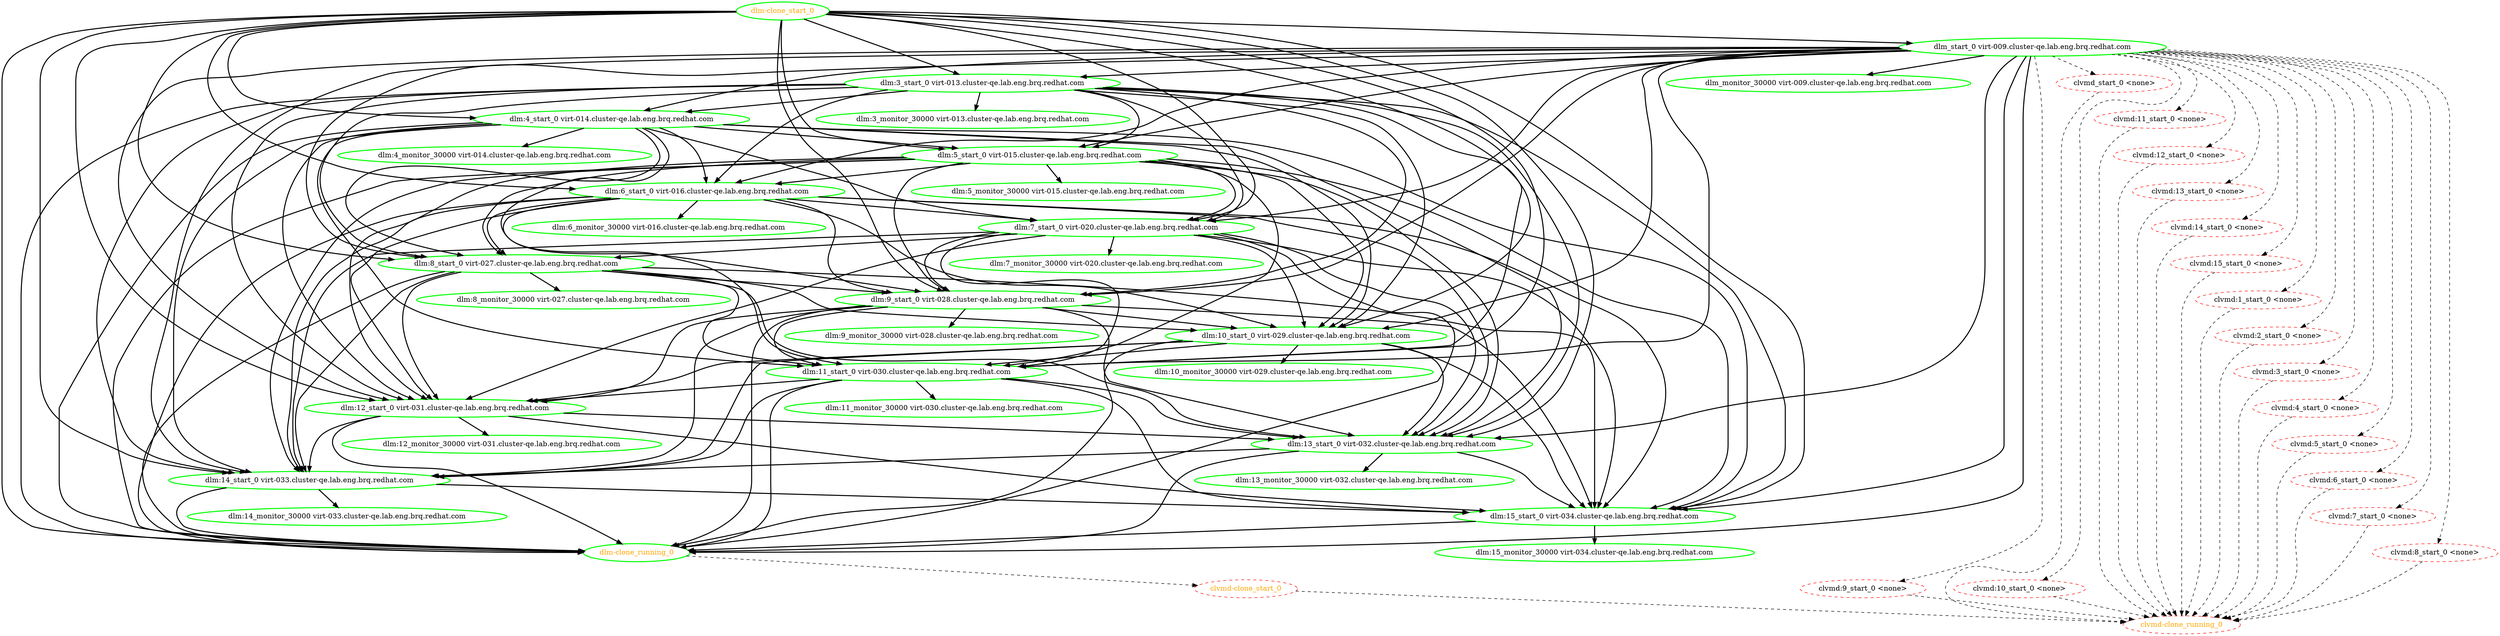  digraph "g" {
"clvmd-clone_running_0" [ style=dashed color="red" fontcolor="orange"]
"clvmd-clone_start_0" -> "clvmd-clone_running_0" [ style = dashed]
"clvmd-clone_start_0" [ style=dashed color="red" fontcolor="orange"]
"clvmd:10_start_0 <none>" -> "clvmd-clone_running_0" [ style = dashed]
"clvmd:10_start_0 <none>" [ style=dashed color="red" fontcolor="black"]
"clvmd:11_start_0 <none>" -> "clvmd-clone_running_0" [ style = dashed]
"clvmd:11_start_0 <none>" [ style=dashed color="red" fontcolor="black"]
"clvmd:12_start_0 <none>" -> "clvmd-clone_running_0" [ style = dashed]
"clvmd:12_start_0 <none>" [ style=dashed color="red" fontcolor="black"]
"clvmd:13_start_0 <none>" -> "clvmd-clone_running_0" [ style = dashed]
"clvmd:13_start_0 <none>" [ style=dashed color="red" fontcolor="black"]
"clvmd:14_start_0 <none>" -> "clvmd-clone_running_0" [ style = dashed]
"clvmd:14_start_0 <none>" [ style=dashed color="red" fontcolor="black"]
"clvmd:15_start_0 <none>" -> "clvmd-clone_running_0" [ style = dashed]
"clvmd:15_start_0 <none>" [ style=dashed color="red" fontcolor="black"]
"clvmd:1_start_0 <none>" -> "clvmd-clone_running_0" [ style = dashed]
"clvmd:1_start_0 <none>" [ style=dashed color="red" fontcolor="black"]
"clvmd:2_start_0 <none>" -> "clvmd-clone_running_0" [ style = dashed]
"clvmd:2_start_0 <none>" [ style=dashed color="red" fontcolor="black"]
"clvmd:3_start_0 <none>" -> "clvmd-clone_running_0" [ style = dashed]
"clvmd:3_start_0 <none>" [ style=dashed color="red" fontcolor="black"]
"clvmd:4_start_0 <none>" -> "clvmd-clone_running_0" [ style = dashed]
"clvmd:4_start_0 <none>" [ style=dashed color="red" fontcolor="black"]
"clvmd:5_start_0 <none>" -> "clvmd-clone_running_0" [ style = dashed]
"clvmd:5_start_0 <none>" [ style=dashed color="red" fontcolor="black"]
"clvmd:6_start_0 <none>" -> "clvmd-clone_running_0" [ style = dashed]
"clvmd:6_start_0 <none>" [ style=dashed color="red" fontcolor="black"]
"clvmd:7_start_0 <none>" -> "clvmd-clone_running_0" [ style = dashed]
"clvmd:7_start_0 <none>" [ style=dashed color="red" fontcolor="black"]
"clvmd:8_start_0 <none>" -> "clvmd-clone_running_0" [ style = dashed]
"clvmd:8_start_0 <none>" [ style=dashed color="red" fontcolor="black"]
"clvmd:9_start_0 <none>" -> "clvmd-clone_running_0" [ style = dashed]
"clvmd:9_start_0 <none>" [ style=dashed color="red" fontcolor="black"]
"clvmd_start_0 <none>" -> "clvmd-clone_running_0" [ style = dashed]
"clvmd_start_0 <none>" [ style=dashed color="red" fontcolor="black"]
"dlm-clone_running_0" -> "clvmd-clone_start_0" [ style = dashed]
"dlm-clone_running_0" [ style=bold color="green" fontcolor="orange"]
"dlm-clone_start_0" -> "dlm-clone_running_0" [ style = bold]
"dlm-clone_start_0" -> "dlm:10_start_0 virt-029.cluster-qe.lab.eng.brq.redhat.com" [ style = bold]
"dlm-clone_start_0" -> "dlm:11_start_0 virt-030.cluster-qe.lab.eng.brq.redhat.com" [ style = bold]
"dlm-clone_start_0" -> "dlm:12_start_0 virt-031.cluster-qe.lab.eng.brq.redhat.com" [ style = bold]
"dlm-clone_start_0" -> "dlm:13_start_0 virt-032.cluster-qe.lab.eng.brq.redhat.com" [ style = bold]
"dlm-clone_start_0" -> "dlm:14_start_0 virt-033.cluster-qe.lab.eng.brq.redhat.com" [ style = bold]
"dlm-clone_start_0" -> "dlm:15_start_0 virt-034.cluster-qe.lab.eng.brq.redhat.com" [ style = bold]
"dlm-clone_start_0" -> "dlm:3_start_0 virt-013.cluster-qe.lab.eng.brq.redhat.com" [ style = bold]
"dlm-clone_start_0" -> "dlm:4_start_0 virt-014.cluster-qe.lab.eng.brq.redhat.com" [ style = bold]
"dlm-clone_start_0" -> "dlm:5_start_0 virt-015.cluster-qe.lab.eng.brq.redhat.com" [ style = bold]
"dlm-clone_start_0" -> "dlm:6_start_0 virt-016.cluster-qe.lab.eng.brq.redhat.com" [ style = bold]
"dlm-clone_start_0" -> "dlm:7_start_0 virt-020.cluster-qe.lab.eng.brq.redhat.com" [ style = bold]
"dlm-clone_start_0" -> "dlm:8_start_0 virt-027.cluster-qe.lab.eng.brq.redhat.com" [ style = bold]
"dlm-clone_start_0" -> "dlm:9_start_0 virt-028.cluster-qe.lab.eng.brq.redhat.com" [ style = bold]
"dlm-clone_start_0" -> "dlm_start_0 virt-009.cluster-qe.lab.eng.brq.redhat.com" [ style = bold]
"dlm-clone_start_0" [ style=bold color="green" fontcolor="orange"]
"dlm:10_monitor_30000 virt-029.cluster-qe.lab.eng.brq.redhat.com" [ style=bold color="green" fontcolor="black"]
"dlm:10_start_0 virt-029.cluster-qe.lab.eng.brq.redhat.com" -> "dlm-clone_running_0" [ style = bold]
"dlm:10_start_0 virt-029.cluster-qe.lab.eng.brq.redhat.com" -> "dlm:10_monitor_30000 virt-029.cluster-qe.lab.eng.brq.redhat.com" [ style = bold]
"dlm:10_start_0 virt-029.cluster-qe.lab.eng.brq.redhat.com" -> "dlm:11_start_0 virt-030.cluster-qe.lab.eng.brq.redhat.com" [ style = bold]
"dlm:10_start_0 virt-029.cluster-qe.lab.eng.brq.redhat.com" -> "dlm:12_start_0 virt-031.cluster-qe.lab.eng.brq.redhat.com" [ style = bold]
"dlm:10_start_0 virt-029.cluster-qe.lab.eng.brq.redhat.com" -> "dlm:13_start_0 virt-032.cluster-qe.lab.eng.brq.redhat.com" [ style = bold]
"dlm:10_start_0 virt-029.cluster-qe.lab.eng.brq.redhat.com" -> "dlm:14_start_0 virt-033.cluster-qe.lab.eng.brq.redhat.com" [ style = bold]
"dlm:10_start_0 virt-029.cluster-qe.lab.eng.brq.redhat.com" -> "dlm:15_start_0 virt-034.cluster-qe.lab.eng.brq.redhat.com" [ style = bold]
"dlm:10_start_0 virt-029.cluster-qe.lab.eng.brq.redhat.com" [ style=bold color="green" fontcolor="black"]
"dlm:11_monitor_30000 virt-030.cluster-qe.lab.eng.brq.redhat.com" [ style=bold color="green" fontcolor="black"]
"dlm:11_start_0 virt-030.cluster-qe.lab.eng.brq.redhat.com" -> "dlm-clone_running_0" [ style = bold]
"dlm:11_start_0 virt-030.cluster-qe.lab.eng.brq.redhat.com" -> "dlm:11_monitor_30000 virt-030.cluster-qe.lab.eng.brq.redhat.com" [ style = bold]
"dlm:11_start_0 virt-030.cluster-qe.lab.eng.brq.redhat.com" -> "dlm:12_start_0 virt-031.cluster-qe.lab.eng.brq.redhat.com" [ style = bold]
"dlm:11_start_0 virt-030.cluster-qe.lab.eng.brq.redhat.com" -> "dlm:13_start_0 virt-032.cluster-qe.lab.eng.brq.redhat.com" [ style = bold]
"dlm:11_start_0 virt-030.cluster-qe.lab.eng.brq.redhat.com" -> "dlm:14_start_0 virt-033.cluster-qe.lab.eng.brq.redhat.com" [ style = bold]
"dlm:11_start_0 virt-030.cluster-qe.lab.eng.brq.redhat.com" -> "dlm:15_start_0 virt-034.cluster-qe.lab.eng.brq.redhat.com" [ style = bold]
"dlm:11_start_0 virt-030.cluster-qe.lab.eng.brq.redhat.com" [ style=bold color="green" fontcolor="black"]
"dlm:12_monitor_30000 virt-031.cluster-qe.lab.eng.brq.redhat.com" [ style=bold color="green" fontcolor="black"]
"dlm:12_start_0 virt-031.cluster-qe.lab.eng.brq.redhat.com" -> "dlm-clone_running_0" [ style = bold]
"dlm:12_start_0 virt-031.cluster-qe.lab.eng.brq.redhat.com" -> "dlm:12_monitor_30000 virt-031.cluster-qe.lab.eng.brq.redhat.com" [ style = bold]
"dlm:12_start_0 virt-031.cluster-qe.lab.eng.brq.redhat.com" -> "dlm:13_start_0 virt-032.cluster-qe.lab.eng.brq.redhat.com" [ style = bold]
"dlm:12_start_0 virt-031.cluster-qe.lab.eng.brq.redhat.com" -> "dlm:14_start_0 virt-033.cluster-qe.lab.eng.brq.redhat.com" [ style = bold]
"dlm:12_start_0 virt-031.cluster-qe.lab.eng.brq.redhat.com" -> "dlm:15_start_0 virt-034.cluster-qe.lab.eng.brq.redhat.com" [ style = bold]
"dlm:12_start_0 virt-031.cluster-qe.lab.eng.brq.redhat.com" [ style=bold color="green" fontcolor="black"]
"dlm:13_monitor_30000 virt-032.cluster-qe.lab.eng.brq.redhat.com" [ style=bold color="green" fontcolor="black"]
"dlm:13_start_0 virt-032.cluster-qe.lab.eng.brq.redhat.com" -> "dlm-clone_running_0" [ style = bold]
"dlm:13_start_0 virt-032.cluster-qe.lab.eng.brq.redhat.com" -> "dlm:13_monitor_30000 virt-032.cluster-qe.lab.eng.brq.redhat.com" [ style = bold]
"dlm:13_start_0 virt-032.cluster-qe.lab.eng.brq.redhat.com" -> "dlm:14_start_0 virt-033.cluster-qe.lab.eng.brq.redhat.com" [ style = bold]
"dlm:13_start_0 virt-032.cluster-qe.lab.eng.brq.redhat.com" -> "dlm:15_start_0 virt-034.cluster-qe.lab.eng.brq.redhat.com" [ style = bold]
"dlm:13_start_0 virt-032.cluster-qe.lab.eng.brq.redhat.com" [ style=bold color="green" fontcolor="black"]
"dlm:14_monitor_30000 virt-033.cluster-qe.lab.eng.brq.redhat.com" [ style=bold color="green" fontcolor="black"]
"dlm:14_start_0 virt-033.cluster-qe.lab.eng.brq.redhat.com" -> "dlm-clone_running_0" [ style = bold]
"dlm:14_start_0 virt-033.cluster-qe.lab.eng.brq.redhat.com" -> "dlm:14_monitor_30000 virt-033.cluster-qe.lab.eng.brq.redhat.com" [ style = bold]
"dlm:14_start_0 virt-033.cluster-qe.lab.eng.brq.redhat.com" -> "dlm:15_start_0 virt-034.cluster-qe.lab.eng.brq.redhat.com" [ style = bold]
"dlm:14_start_0 virt-033.cluster-qe.lab.eng.brq.redhat.com" [ style=bold color="green" fontcolor="black"]
"dlm:15_monitor_30000 virt-034.cluster-qe.lab.eng.brq.redhat.com" [ style=bold color="green" fontcolor="black"]
"dlm:15_start_0 virt-034.cluster-qe.lab.eng.brq.redhat.com" -> "dlm-clone_running_0" [ style = bold]
"dlm:15_start_0 virt-034.cluster-qe.lab.eng.brq.redhat.com" -> "dlm:15_monitor_30000 virt-034.cluster-qe.lab.eng.brq.redhat.com" [ style = bold]
"dlm:15_start_0 virt-034.cluster-qe.lab.eng.brq.redhat.com" [ style=bold color="green" fontcolor="black"]
"dlm:3_monitor_30000 virt-013.cluster-qe.lab.eng.brq.redhat.com" [ style=bold color="green" fontcolor="black"]
"dlm:3_start_0 virt-013.cluster-qe.lab.eng.brq.redhat.com" -> "dlm-clone_running_0" [ style = bold]
"dlm:3_start_0 virt-013.cluster-qe.lab.eng.brq.redhat.com" -> "dlm:10_start_0 virt-029.cluster-qe.lab.eng.brq.redhat.com" [ style = bold]
"dlm:3_start_0 virt-013.cluster-qe.lab.eng.brq.redhat.com" -> "dlm:11_start_0 virt-030.cluster-qe.lab.eng.brq.redhat.com" [ style = bold]
"dlm:3_start_0 virt-013.cluster-qe.lab.eng.brq.redhat.com" -> "dlm:12_start_0 virt-031.cluster-qe.lab.eng.brq.redhat.com" [ style = bold]
"dlm:3_start_0 virt-013.cluster-qe.lab.eng.brq.redhat.com" -> "dlm:13_start_0 virt-032.cluster-qe.lab.eng.brq.redhat.com" [ style = bold]
"dlm:3_start_0 virt-013.cluster-qe.lab.eng.brq.redhat.com" -> "dlm:14_start_0 virt-033.cluster-qe.lab.eng.brq.redhat.com" [ style = bold]
"dlm:3_start_0 virt-013.cluster-qe.lab.eng.brq.redhat.com" -> "dlm:15_start_0 virt-034.cluster-qe.lab.eng.brq.redhat.com" [ style = bold]
"dlm:3_start_0 virt-013.cluster-qe.lab.eng.brq.redhat.com" -> "dlm:3_monitor_30000 virt-013.cluster-qe.lab.eng.brq.redhat.com" [ style = bold]
"dlm:3_start_0 virt-013.cluster-qe.lab.eng.brq.redhat.com" -> "dlm:4_start_0 virt-014.cluster-qe.lab.eng.brq.redhat.com" [ style = bold]
"dlm:3_start_0 virt-013.cluster-qe.lab.eng.brq.redhat.com" -> "dlm:5_start_0 virt-015.cluster-qe.lab.eng.brq.redhat.com" [ style = bold]
"dlm:3_start_0 virt-013.cluster-qe.lab.eng.brq.redhat.com" -> "dlm:6_start_0 virt-016.cluster-qe.lab.eng.brq.redhat.com" [ style = bold]
"dlm:3_start_0 virt-013.cluster-qe.lab.eng.brq.redhat.com" -> "dlm:7_start_0 virt-020.cluster-qe.lab.eng.brq.redhat.com" [ style = bold]
"dlm:3_start_0 virt-013.cluster-qe.lab.eng.brq.redhat.com" -> "dlm:8_start_0 virt-027.cluster-qe.lab.eng.brq.redhat.com" [ style = bold]
"dlm:3_start_0 virt-013.cluster-qe.lab.eng.brq.redhat.com" -> "dlm:9_start_0 virt-028.cluster-qe.lab.eng.brq.redhat.com" [ style = bold]
"dlm:3_start_0 virt-013.cluster-qe.lab.eng.brq.redhat.com" [ style=bold color="green" fontcolor="black"]
"dlm:4_monitor_30000 virt-014.cluster-qe.lab.eng.brq.redhat.com" [ style=bold color="green" fontcolor="black"]
"dlm:4_start_0 virt-014.cluster-qe.lab.eng.brq.redhat.com" -> "dlm-clone_running_0" [ style = bold]
"dlm:4_start_0 virt-014.cluster-qe.lab.eng.brq.redhat.com" -> "dlm:10_start_0 virt-029.cluster-qe.lab.eng.brq.redhat.com" [ style = bold]
"dlm:4_start_0 virt-014.cluster-qe.lab.eng.brq.redhat.com" -> "dlm:11_start_0 virt-030.cluster-qe.lab.eng.brq.redhat.com" [ style = bold]
"dlm:4_start_0 virt-014.cluster-qe.lab.eng.brq.redhat.com" -> "dlm:12_start_0 virt-031.cluster-qe.lab.eng.brq.redhat.com" [ style = bold]
"dlm:4_start_0 virt-014.cluster-qe.lab.eng.brq.redhat.com" -> "dlm:13_start_0 virt-032.cluster-qe.lab.eng.brq.redhat.com" [ style = bold]
"dlm:4_start_0 virt-014.cluster-qe.lab.eng.brq.redhat.com" -> "dlm:14_start_0 virt-033.cluster-qe.lab.eng.brq.redhat.com" [ style = bold]
"dlm:4_start_0 virt-014.cluster-qe.lab.eng.brq.redhat.com" -> "dlm:15_start_0 virt-034.cluster-qe.lab.eng.brq.redhat.com" [ style = bold]
"dlm:4_start_0 virt-014.cluster-qe.lab.eng.brq.redhat.com" -> "dlm:4_monitor_30000 virt-014.cluster-qe.lab.eng.brq.redhat.com" [ style = bold]
"dlm:4_start_0 virt-014.cluster-qe.lab.eng.brq.redhat.com" -> "dlm:5_start_0 virt-015.cluster-qe.lab.eng.brq.redhat.com" [ style = bold]
"dlm:4_start_0 virt-014.cluster-qe.lab.eng.brq.redhat.com" -> "dlm:6_start_0 virt-016.cluster-qe.lab.eng.brq.redhat.com" [ style = bold]
"dlm:4_start_0 virt-014.cluster-qe.lab.eng.brq.redhat.com" -> "dlm:7_start_0 virt-020.cluster-qe.lab.eng.brq.redhat.com" [ style = bold]
"dlm:4_start_0 virt-014.cluster-qe.lab.eng.brq.redhat.com" -> "dlm:8_start_0 virt-027.cluster-qe.lab.eng.brq.redhat.com" [ style = bold]
"dlm:4_start_0 virt-014.cluster-qe.lab.eng.brq.redhat.com" -> "dlm:9_start_0 virt-028.cluster-qe.lab.eng.brq.redhat.com" [ style = bold]
"dlm:4_start_0 virt-014.cluster-qe.lab.eng.brq.redhat.com" [ style=bold color="green" fontcolor="black"]
"dlm:5_monitor_30000 virt-015.cluster-qe.lab.eng.brq.redhat.com" [ style=bold color="green" fontcolor="black"]
"dlm:5_start_0 virt-015.cluster-qe.lab.eng.brq.redhat.com" -> "dlm-clone_running_0" [ style = bold]
"dlm:5_start_0 virt-015.cluster-qe.lab.eng.brq.redhat.com" -> "dlm:10_start_0 virt-029.cluster-qe.lab.eng.brq.redhat.com" [ style = bold]
"dlm:5_start_0 virt-015.cluster-qe.lab.eng.brq.redhat.com" -> "dlm:11_start_0 virt-030.cluster-qe.lab.eng.brq.redhat.com" [ style = bold]
"dlm:5_start_0 virt-015.cluster-qe.lab.eng.brq.redhat.com" -> "dlm:12_start_0 virt-031.cluster-qe.lab.eng.brq.redhat.com" [ style = bold]
"dlm:5_start_0 virt-015.cluster-qe.lab.eng.brq.redhat.com" -> "dlm:13_start_0 virt-032.cluster-qe.lab.eng.brq.redhat.com" [ style = bold]
"dlm:5_start_0 virt-015.cluster-qe.lab.eng.brq.redhat.com" -> "dlm:14_start_0 virt-033.cluster-qe.lab.eng.brq.redhat.com" [ style = bold]
"dlm:5_start_0 virt-015.cluster-qe.lab.eng.brq.redhat.com" -> "dlm:15_start_0 virt-034.cluster-qe.lab.eng.brq.redhat.com" [ style = bold]
"dlm:5_start_0 virt-015.cluster-qe.lab.eng.brq.redhat.com" -> "dlm:5_monitor_30000 virt-015.cluster-qe.lab.eng.brq.redhat.com" [ style = bold]
"dlm:5_start_0 virt-015.cluster-qe.lab.eng.brq.redhat.com" -> "dlm:6_start_0 virt-016.cluster-qe.lab.eng.brq.redhat.com" [ style = bold]
"dlm:5_start_0 virt-015.cluster-qe.lab.eng.brq.redhat.com" -> "dlm:7_start_0 virt-020.cluster-qe.lab.eng.brq.redhat.com" [ style = bold]
"dlm:5_start_0 virt-015.cluster-qe.lab.eng.brq.redhat.com" -> "dlm:8_start_0 virt-027.cluster-qe.lab.eng.brq.redhat.com" [ style = bold]
"dlm:5_start_0 virt-015.cluster-qe.lab.eng.brq.redhat.com" -> "dlm:9_start_0 virt-028.cluster-qe.lab.eng.brq.redhat.com" [ style = bold]
"dlm:5_start_0 virt-015.cluster-qe.lab.eng.brq.redhat.com" [ style=bold color="green" fontcolor="black"]
"dlm:6_monitor_30000 virt-016.cluster-qe.lab.eng.brq.redhat.com" [ style=bold color="green" fontcolor="black"]
"dlm:6_start_0 virt-016.cluster-qe.lab.eng.brq.redhat.com" -> "dlm-clone_running_0" [ style = bold]
"dlm:6_start_0 virt-016.cluster-qe.lab.eng.brq.redhat.com" -> "dlm:10_start_0 virt-029.cluster-qe.lab.eng.brq.redhat.com" [ style = bold]
"dlm:6_start_0 virt-016.cluster-qe.lab.eng.brq.redhat.com" -> "dlm:11_start_0 virt-030.cluster-qe.lab.eng.brq.redhat.com" [ style = bold]
"dlm:6_start_0 virt-016.cluster-qe.lab.eng.brq.redhat.com" -> "dlm:12_start_0 virt-031.cluster-qe.lab.eng.brq.redhat.com" [ style = bold]
"dlm:6_start_0 virt-016.cluster-qe.lab.eng.brq.redhat.com" -> "dlm:13_start_0 virt-032.cluster-qe.lab.eng.brq.redhat.com" [ style = bold]
"dlm:6_start_0 virt-016.cluster-qe.lab.eng.brq.redhat.com" -> "dlm:14_start_0 virt-033.cluster-qe.lab.eng.brq.redhat.com" [ style = bold]
"dlm:6_start_0 virt-016.cluster-qe.lab.eng.brq.redhat.com" -> "dlm:15_start_0 virt-034.cluster-qe.lab.eng.brq.redhat.com" [ style = bold]
"dlm:6_start_0 virt-016.cluster-qe.lab.eng.brq.redhat.com" -> "dlm:6_monitor_30000 virt-016.cluster-qe.lab.eng.brq.redhat.com" [ style = bold]
"dlm:6_start_0 virt-016.cluster-qe.lab.eng.brq.redhat.com" -> "dlm:7_start_0 virt-020.cluster-qe.lab.eng.brq.redhat.com" [ style = bold]
"dlm:6_start_0 virt-016.cluster-qe.lab.eng.brq.redhat.com" -> "dlm:8_start_0 virt-027.cluster-qe.lab.eng.brq.redhat.com" [ style = bold]
"dlm:6_start_0 virt-016.cluster-qe.lab.eng.brq.redhat.com" -> "dlm:9_start_0 virt-028.cluster-qe.lab.eng.brq.redhat.com" [ style = bold]
"dlm:6_start_0 virt-016.cluster-qe.lab.eng.brq.redhat.com" [ style=bold color="green" fontcolor="black"]
"dlm:7_monitor_30000 virt-020.cluster-qe.lab.eng.brq.redhat.com" [ style=bold color="green" fontcolor="black"]
"dlm:7_start_0 virt-020.cluster-qe.lab.eng.brq.redhat.com" -> "dlm-clone_running_0" [ style = bold]
"dlm:7_start_0 virt-020.cluster-qe.lab.eng.brq.redhat.com" -> "dlm:10_start_0 virt-029.cluster-qe.lab.eng.brq.redhat.com" [ style = bold]
"dlm:7_start_0 virt-020.cluster-qe.lab.eng.brq.redhat.com" -> "dlm:11_start_0 virt-030.cluster-qe.lab.eng.brq.redhat.com" [ style = bold]
"dlm:7_start_0 virt-020.cluster-qe.lab.eng.brq.redhat.com" -> "dlm:12_start_0 virt-031.cluster-qe.lab.eng.brq.redhat.com" [ style = bold]
"dlm:7_start_0 virt-020.cluster-qe.lab.eng.brq.redhat.com" -> "dlm:13_start_0 virt-032.cluster-qe.lab.eng.brq.redhat.com" [ style = bold]
"dlm:7_start_0 virt-020.cluster-qe.lab.eng.brq.redhat.com" -> "dlm:14_start_0 virt-033.cluster-qe.lab.eng.brq.redhat.com" [ style = bold]
"dlm:7_start_0 virt-020.cluster-qe.lab.eng.brq.redhat.com" -> "dlm:15_start_0 virt-034.cluster-qe.lab.eng.brq.redhat.com" [ style = bold]
"dlm:7_start_0 virt-020.cluster-qe.lab.eng.brq.redhat.com" -> "dlm:7_monitor_30000 virt-020.cluster-qe.lab.eng.brq.redhat.com" [ style = bold]
"dlm:7_start_0 virt-020.cluster-qe.lab.eng.brq.redhat.com" -> "dlm:8_start_0 virt-027.cluster-qe.lab.eng.brq.redhat.com" [ style = bold]
"dlm:7_start_0 virt-020.cluster-qe.lab.eng.brq.redhat.com" -> "dlm:9_start_0 virt-028.cluster-qe.lab.eng.brq.redhat.com" [ style = bold]
"dlm:7_start_0 virt-020.cluster-qe.lab.eng.brq.redhat.com" [ style=bold color="green" fontcolor="black"]
"dlm:8_monitor_30000 virt-027.cluster-qe.lab.eng.brq.redhat.com" [ style=bold color="green" fontcolor="black"]
"dlm:8_start_0 virt-027.cluster-qe.lab.eng.brq.redhat.com" -> "dlm-clone_running_0" [ style = bold]
"dlm:8_start_0 virt-027.cluster-qe.lab.eng.brq.redhat.com" -> "dlm:10_start_0 virt-029.cluster-qe.lab.eng.brq.redhat.com" [ style = bold]
"dlm:8_start_0 virt-027.cluster-qe.lab.eng.brq.redhat.com" -> "dlm:11_start_0 virt-030.cluster-qe.lab.eng.brq.redhat.com" [ style = bold]
"dlm:8_start_0 virt-027.cluster-qe.lab.eng.brq.redhat.com" -> "dlm:12_start_0 virt-031.cluster-qe.lab.eng.brq.redhat.com" [ style = bold]
"dlm:8_start_0 virt-027.cluster-qe.lab.eng.brq.redhat.com" -> "dlm:13_start_0 virt-032.cluster-qe.lab.eng.brq.redhat.com" [ style = bold]
"dlm:8_start_0 virt-027.cluster-qe.lab.eng.brq.redhat.com" -> "dlm:14_start_0 virt-033.cluster-qe.lab.eng.brq.redhat.com" [ style = bold]
"dlm:8_start_0 virt-027.cluster-qe.lab.eng.brq.redhat.com" -> "dlm:15_start_0 virt-034.cluster-qe.lab.eng.brq.redhat.com" [ style = bold]
"dlm:8_start_0 virt-027.cluster-qe.lab.eng.brq.redhat.com" -> "dlm:8_monitor_30000 virt-027.cluster-qe.lab.eng.brq.redhat.com" [ style = bold]
"dlm:8_start_0 virt-027.cluster-qe.lab.eng.brq.redhat.com" -> "dlm:9_start_0 virt-028.cluster-qe.lab.eng.brq.redhat.com" [ style = bold]
"dlm:8_start_0 virt-027.cluster-qe.lab.eng.brq.redhat.com" [ style=bold color="green" fontcolor="black"]
"dlm:9_monitor_30000 virt-028.cluster-qe.lab.eng.brq.redhat.com" [ style=bold color="green" fontcolor="black"]
"dlm:9_start_0 virt-028.cluster-qe.lab.eng.brq.redhat.com" -> "dlm-clone_running_0" [ style = bold]
"dlm:9_start_0 virt-028.cluster-qe.lab.eng.brq.redhat.com" -> "dlm:10_start_0 virt-029.cluster-qe.lab.eng.brq.redhat.com" [ style = bold]
"dlm:9_start_0 virt-028.cluster-qe.lab.eng.brq.redhat.com" -> "dlm:11_start_0 virt-030.cluster-qe.lab.eng.brq.redhat.com" [ style = bold]
"dlm:9_start_0 virt-028.cluster-qe.lab.eng.brq.redhat.com" -> "dlm:12_start_0 virt-031.cluster-qe.lab.eng.brq.redhat.com" [ style = bold]
"dlm:9_start_0 virt-028.cluster-qe.lab.eng.brq.redhat.com" -> "dlm:13_start_0 virt-032.cluster-qe.lab.eng.brq.redhat.com" [ style = bold]
"dlm:9_start_0 virt-028.cluster-qe.lab.eng.brq.redhat.com" -> "dlm:14_start_0 virt-033.cluster-qe.lab.eng.brq.redhat.com" [ style = bold]
"dlm:9_start_0 virt-028.cluster-qe.lab.eng.brq.redhat.com" -> "dlm:15_start_0 virt-034.cluster-qe.lab.eng.brq.redhat.com" [ style = bold]
"dlm:9_start_0 virt-028.cluster-qe.lab.eng.brq.redhat.com" -> "dlm:9_monitor_30000 virt-028.cluster-qe.lab.eng.brq.redhat.com" [ style = bold]
"dlm:9_start_0 virt-028.cluster-qe.lab.eng.brq.redhat.com" [ style=bold color="green" fontcolor="black"]
"dlm_monitor_30000 virt-009.cluster-qe.lab.eng.brq.redhat.com" [ style=bold color="green" fontcolor="black"]
"dlm_start_0 virt-009.cluster-qe.lab.eng.brq.redhat.com" -> "clvmd:10_start_0 <none>" [ style = dashed]
"dlm_start_0 virt-009.cluster-qe.lab.eng.brq.redhat.com" -> "clvmd:11_start_0 <none>" [ style = dashed]
"dlm_start_0 virt-009.cluster-qe.lab.eng.brq.redhat.com" -> "clvmd:12_start_0 <none>" [ style = dashed]
"dlm_start_0 virt-009.cluster-qe.lab.eng.brq.redhat.com" -> "clvmd:13_start_0 <none>" [ style = dashed]
"dlm_start_0 virt-009.cluster-qe.lab.eng.brq.redhat.com" -> "clvmd:14_start_0 <none>" [ style = dashed]
"dlm_start_0 virt-009.cluster-qe.lab.eng.brq.redhat.com" -> "clvmd:15_start_0 <none>" [ style = dashed]
"dlm_start_0 virt-009.cluster-qe.lab.eng.brq.redhat.com" -> "clvmd:1_start_0 <none>" [ style = dashed]
"dlm_start_0 virt-009.cluster-qe.lab.eng.brq.redhat.com" -> "clvmd:2_start_0 <none>" [ style = dashed]
"dlm_start_0 virt-009.cluster-qe.lab.eng.brq.redhat.com" -> "clvmd:3_start_0 <none>" [ style = dashed]
"dlm_start_0 virt-009.cluster-qe.lab.eng.brq.redhat.com" -> "clvmd:4_start_0 <none>" [ style = dashed]
"dlm_start_0 virt-009.cluster-qe.lab.eng.brq.redhat.com" -> "clvmd:5_start_0 <none>" [ style = dashed]
"dlm_start_0 virt-009.cluster-qe.lab.eng.brq.redhat.com" -> "clvmd:6_start_0 <none>" [ style = dashed]
"dlm_start_0 virt-009.cluster-qe.lab.eng.brq.redhat.com" -> "clvmd:7_start_0 <none>" [ style = dashed]
"dlm_start_0 virt-009.cluster-qe.lab.eng.brq.redhat.com" -> "clvmd:8_start_0 <none>" [ style = dashed]
"dlm_start_0 virt-009.cluster-qe.lab.eng.brq.redhat.com" -> "clvmd:9_start_0 <none>" [ style = dashed]
"dlm_start_0 virt-009.cluster-qe.lab.eng.brq.redhat.com" -> "clvmd_start_0 <none>" [ style = dashed]
"dlm_start_0 virt-009.cluster-qe.lab.eng.brq.redhat.com" -> "dlm-clone_running_0" [ style = bold]
"dlm_start_0 virt-009.cluster-qe.lab.eng.brq.redhat.com" -> "dlm:10_start_0 virt-029.cluster-qe.lab.eng.brq.redhat.com" [ style = bold]
"dlm_start_0 virt-009.cluster-qe.lab.eng.brq.redhat.com" -> "dlm:11_start_0 virt-030.cluster-qe.lab.eng.brq.redhat.com" [ style = bold]
"dlm_start_0 virt-009.cluster-qe.lab.eng.brq.redhat.com" -> "dlm:12_start_0 virt-031.cluster-qe.lab.eng.brq.redhat.com" [ style = bold]
"dlm_start_0 virt-009.cluster-qe.lab.eng.brq.redhat.com" -> "dlm:13_start_0 virt-032.cluster-qe.lab.eng.brq.redhat.com" [ style = bold]
"dlm_start_0 virt-009.cluster-qe.lab.eng.brq.redhat.com" -> "dlm:14_start_0 virt-033.cluster-qe.lab.eng.brq.redhat.com" [ style = bold]
"dlm_start_0 virt-009.cluster-qe.lab.eng.brq.redhat.com" -> "dlm:15_start_0 virt-034.cluster-qe.lab.eng.brq.redhat.com" [ style = bold]
"dlm_start_0 virt-009.cluster-qe.lab.eng.brq.redhat.com" -> "dlm:3_start_0 virt-013.cluster-qe.lab.eng.brq.redhat.com" [ style = bold]
"dlm_start_0 virt-009.cluster-qe.lab.eng.brq.redhat.com" -> "dlm:4_start_0 virt-014.cluster-qe.lab.eng.brq.redhat.com" [ style = bold]
"dlm_start_0 virt-009.cluster-qe.lab.eng.brq.redhat.com" -> "dlm:5_start_0 virt-015.cluster-qe.lab.eng.brq.redhat.com" [ style = bold]
"dlm_start_0 virt-009.cluster-qe.lab.eng.brq.redhat.com" -> "dlm:6_start_0 virt-016.cluster-qe.lab.eng.brq.redhat.com" [ style = bold]
"dlm_start_0 virt-009.cluster-qe.lab.eng.brq.redhat.com" -> "dlm:7_start_0 virt-020.cluster-qe.lab.eng.brq.redhat.com" [ style = bold]
"dlm_start_0 virt-009.cluster-qe.lab.eng.brq.redhat.com" -> "dlm:8_start_0 virt-027.cluster-qe.lab.eng.brq.redhat.com" [ style = bold]
"dlm_start_0 virt-009.cluster-qe.lab.eng.brq.redhat.com" -> "dlm:9_start_0 virt-028.cluster-qe.lab.eng.brq.redhat.com" [ style = bold]
"dlm_start_0 virt-009.cluster-qe.lab.eng.brq.redhat.com" -> "dlm_monitor_30000 virt-009.cluster-qe.lab.eng.brq.redhat.com" [ style = bold]
"dlm_start_0 virt-009.cluster-qe.lab.eng.brq.redhat.com" [ style=bold color="green" fontcolor="black"]
}
